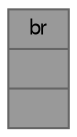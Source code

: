 digraph "br"
{
 // LATEX_PDF_SIZE
  bgcolor="transparent";
  edge [fontname=FreeSans,fontsize=10,labelfontname=FreeSans,labelfontsize=10];
  node [fontname=FreeSans,fontsize=10,shape=box,height=0.2,width=0.4];
  Node1 [shape=record,label="{br\n||}",height=0.2,width=0.4,color="gray40", fillcolor="grey60", style="filled", fontcolor="black",tooltip="Power Mode."];
}
